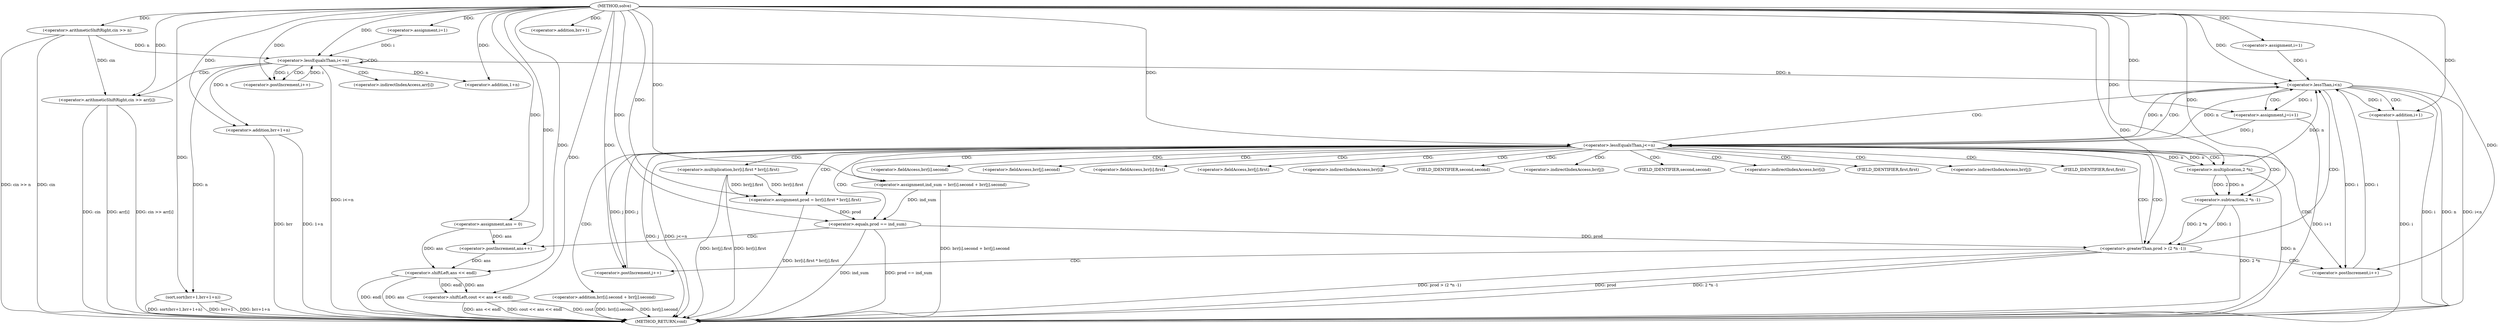 digraph "solve" {  
"1000175" [label = "(METHOD,solve)" ]
"1000286" [label = "(METHOD_RETURN,void)" ]
"1000178" [label = "(<operator>.arithmeticShiftRight,cin >> n)" ]
"1000200" [label = "(sort,sort(brr+1,brr+1+n))" ]
"1000210" [label = "(<operator>.assignment,ans = 0)" ]
"1000281" [label = "(<operator>.shiftLeft,cout << ans << endl)" ]
"1000185" [label = "(<operator>.assignment,i=1)" ]
"1000188" [label = "(<operator>.lessEqualsThan,i<=n)" ]
"1000191" [label = "(<operator>.postIncrement,i++)" ]
"1000215" [label = "(<operator>.assignment,i=1)" ]
"1000218" [label = "(<operator>.lessThan,i<n)" ]
"1000221" [label = "(<operator>.postIncrement,i++)" ]
"1000194" [label = "(<operator>.arithmeticShiftRight,cin >> arr[i])" ]
"1000201" [label = "(<operator>.addition,brr+1)" ]
"1000204" [label = "(<operator>.addition,brr+1+n)" ]
"1000283" [label = "(<operator>.shiftLeft,ans << endl)" ]
"1000206" [label = "(<operator>.addition,1+n)" ]
"1000226" [label = "(<operator>.assignment,j=i+1)" ]
"1000231" [label = "(<operator>.lessEqualsThan,j<=n)" ]
"1000234" [label = "(<operator>.postIncrement,j++)" ]
"1000238" [label = "(<operator>.assignment,ind_sum = brr[i].second + brr[j].second)" ]
"1000252" [label = "(<operator>.assignment,prod = brr[i].first * brr[j].first)" ]
"1000228" [label = "(<operator>.addition,i+1)" ]
"1000266" [label = "(<operator>.equals,prod == ind_sum)" ]
"1000269" [label = "(<operator>.postIncrement,ans++)" ]
"1000272" [label = "(<operator>.greaterThan,prod > (2 *n -1))" ]
"1000240" [label = "(<operator>.addition,brr[i].second + brr[j].second)" ]
"1000254" [label = "(<operator>.multiplication,brr[i].first * brr[j].first)" ]
"1000274" [label = "(<operator>.subtraction,2 *n -1)" ]
"1000275" [label = "(<operator>.multiplication,2 *n)" ]
"1000196" [label = "(<operator>.indirectIndexAccess,arr[i])" ]
"1000241" [label = "(<operator>.fieldAccess,brr[i].second)" ]
"1000246" [label = "(<operator>.fieldAccess,brr[j].second)" ]
"1000255" [label = "(<operator>.fieldAccess,brr[i].first)" ]
"1000260" [label = "(<operator>.fieldAccess,brr[j].first)" ]
"1000242" [label = "(<operator>.indirectIndexAccess,brr[i])" ]
"1000245" [label = "(FIELD_IDENTIFIER,second,second)" ]
"1000247" [label = "(<operator>.indirectIndexAccess,brr[j])" ]
"1000250" [label = "(FIELD_IDENTIFIER,second,second)" ]
"1000256" [label = "(<operator>.indirectIndexAccess,brr[i])" ]
"1000259" [label = "(FIELD_IDENTIFIER,first,first)" ]
"1000261" [label = "(<operator>.indirectIndexAccess,brr[j])" ]
"1000264" [label = "(FIELD_IDENTIFIER,first,first)" ]
  "1000178" -> "1000286"  [ label = "DDG: cin"] 
  "1000178" -> "1000286"  [ label = "DDG: cin >> n"] 
  "1000188" -> "1000286"  [ label = "DDG: i<=n"] 
  "1000200" -> "1000286"  [ label = "DDG: brr+1"] 
  "1000204" -> "1000286"  [ label = "DDG: brr"] 
  "1000204" -> "1000286"  [ label = "DDG: 1+n"] 
  "1000200" -> "1000286"  [ label = "DDG: brr+1+n"] 
  "1000200" -> "1000286"  [ label = "DDG: sort(brr+1,brr+1+n)"] 
  "1000218" -> "1000286"  [ label = "DDG: i"] 
  "1000218" -> "1000286"  [ label = "DDG: n"] 
  "1000218" -> "1000286"  [ label = "DDG: i<n"] 
  "1000228" -> "1000286"  [ label = "DDG: i"] 
  "1000226" -> "1000286"  [ label = "DDG: i+1"] 
  "1000231" -> "1000286"  [ label = "DDG: j"] 
  "1000231" -> "1000286"  [ label = "DDG: j<=n"] 
  "1000240" -> "1000286"  [ label = "DDG: brr[i].second"] 
  "1000240" -> "1000286"  [ label = "DDG: brr[j].second"] 
  "1000238" -> "1000286"  [ label = "DDG: brr[i].second + brr[j].second"] 
  "1000254" -> "1000286"  [ label = "DDG: brr[i].first"] 
  "1000254" -> "1000286"  [ label = "DDG: brr[j].first"] 
  "1000252" -> "1000286"  [ label = "DDG: brr[i].first * brr[j].first"] 
  "1000266" -> "1000286"  [ label = "DDG: ind_sum"] 
  "1000266" -> "1000286"  [ label = "DDG: prod == ind_sum"] 
  "1000272" -> "1000286"  [ label = "DDG: prod"] 
  "1000275" -> "1000286"  [ label = "DDG: n"] 
  "1000274" -> "1000286"  [ label = "DDG: 2 *n"] 
  "1000272" -> "1000286"  [ label = "DDG: 2 *n -1"] 
  "1000272" -> "1000286"  [ label = "DDG: prod > (2 *n -1)"] 
  "1000283" -> "1000286"  [ label = "DDG: ans"] 
  "1000281" -> "1000286"  [ label = "DDG: ans << endl"] 
  "1000281" -> "1000286"  [ label = "DDG: cout << ans << endl"] 
  "1000194" -> "1000286"  [ label = "DDG: cin"] 
  "1000194" -> "1000286"  [ label = "DDG: arr[i]"] 
  "1000194" -> "1000286"  [ label = "DDG: cin >> arr[i]"] 
  "1000283" -> "1000286"  [ label = "DDG: endl"] 
  "1000281" -> "1000286"  [ label = "DDG: cout"] 
  "1000175" -> "1000210"  [ label = "DDG: "] 
  "1000175" -> "1000178"  [ label = "DDG: "] 
  "1000175" -> "1000185"  [ label = "DDG: "] 
  "1000175" -> "1000200"  [ label = "DDG: "] 
  "1000188" -> "1000200"  [ label = "DDG: n"] 
  "1000175" -> "1000215"  [ label = "DDG: "] 
  "1000175" -> "1000281"  [ label = "DDG: "] 
  "1000283" -> "1000281"  [ label = "DDG: endl"] 
  "1000283" -> "1000281"  [ label = "DDG: ans"] 
  "1000185" -> "1000188"  [ label = "DDG: i"] 
  "1000191" -> "1000188"  [ label = "DDG: i"] 
  "1000175" -> "1000188"  [ label = "DDG: "] 
  "1000178" -> "1000188"  [ label = "DDG: n"] 
  "1000188" -> "1000191"  [ label = "DDG: i"] 
  "1000175" -> "1000191"  [ label = "DDG: "] 
  "1000175" -> "1000201"  [ label = "DDG: "] 
  "1000175" -> "1000204"  [ label = "DDG: "] 
  "1000188" -> "1000204"  [ label = "DDG: n"] 
  "1000215" -> "1000218"  [ label = "DDG: i"] 
  "1000221" -> "1000218"  [ label = "DDG: i"] 
  "1000175" -> "1000218"  [ label = "DDG: "] 
  "1000231" -> "1000218"  [ label = "DDG: n"] 
  "1000275" -> "1000218"  [ label = "DDG: n"] 
  "1000188" -> "1000218"  [ label = "DDG: n"] 
  "1000175" -> "1000221"  [ label = "DDG: "] 
  "1000218" -> "1000221"  [ label = "DDG: i"] 
  "1000210" -> "1000283"  [ label = "DDG: ans"] 
  "1000269" -> "1000283"  [ label = "DDG: ans"] 
  "1000175" -> "1000283"  [ label = "DDG: "] 
  "1000178" -> "1000194"  [ label = "DDG: cin"] 
  "1000175" -> "1000194"  [ label = "DDG: "] 
  "1000175" -> "1000206"  [ label = "DDG: "] 
  "1000188" -> "1000206"  [ label = "DDG: n"] 
  "1000175" -> "1000226"  [ label = "DDG: "] 
  "1000218" -> "1000226"  [ label = "DDG: i"] 
  "1000226" -> "1000231"  [ label = "DDG: j"] 
  "1000234" -> "1000231"  [ label = "DDG: j"] 
  "1000175" -> "1000231"  [ label = "DDG: "] 
  "1000218" -> "1000231"  [ label = "DDG: n"] 
  "1000275" -> "1000231"  [ label = "DDG: n"] 
  "1000231" -> "1000234"  [ label = "DDG: j"] 
  "1000175" -> "1000234"  [ label = "DDG: "] 
  "1000254" -> "1000252"  [ label = "DDG: brr[i].first"] 
  "1000254" -> "1000252"  [ label = "DDG: brr[j].first"] 
  "1000218" -> "1000228"  [ label = "DDG: i"] 
  "1000175" -> "1000228"  [ label = "DDG: "] 
  "1000175" -> "1000238"  [ label = "DDG: "] 
  "1000175" -> "1000252"  [ label = "DDG: "] 
  "1000252" -> "1000266"  [ label = "DDG: prod"] 
  "1000175" -> "1000266"  [ label = "DDG: "] 
  "1000238" -> "1000266"  [ label = "DDG: ind_sum"] 
  "1000210" -> "1000269"  [ label = "DDG: ans"] 
  "1000175" -> "1000269"  [ label = "DDG: "] 
  "1000266" -> "1000272"  [ label = "DDG: prod"] 
  "1000175" -> "1000272"  [ label = "DDG: "] 
  "1000274" -> "1000272"  [ label = "DDG: 1"] 
  "1000274" -> "1000272"  [ label = "DDG: 2 *n"] 
  "1000275" -> "1000274"  [ label = "DDG: 2"] 
  "1000275" -> "1000274"  [ label = "DDG: n"] 
  "1000175" -> "1000274"  [ label = "DDG: "] 
  "1000175" -> "1000275"  [ label = "DDG: "] 
  "1000231" -> "1000275"  [ label = "DDG: n"] 
  "1000188" -> "1000191"  [ label = "CDG: "] 
  "1000188" -> "1000196"  [ label = "CDG: "] 
  "1000188" -> "1000188"  [ label = "CDG: "] 
  "1000188" -> "1000194"  [ label = "CDG: "] 
  "1000218" -> "1000231"  [ label = "CDG: "] 
  "1000218" -> "1000226"  [ label = "CDG: "] 
  "1000218" -> "1000228"  [ label = "CDG: "] 
  "1000231" -> "1000247"  [ label = "CDG: "] 
  "1000231" -> "1000246"  [ label = "CDG: "] 
  "1000231" -> "1000238"  [ label = "CDG: "] 
  "1000231" -> "1000221"  [ label = "CDG: "] 
  "1000231" -> "1000260"  [ label = "CDG: "] 
  "1000231" -> "1000255"  [ label = "CDG: "] 
  "1000231" -> "1000274"  [ label = "CDG: "] 
  "1000231" -> "1000259"  [ label = "CDG: "] 
  "1000231" -> "1000266"  [ label = "CDG: "] 
  "1000231" -> "1000272"  [ label = "CDG: "] 
  "1000231" -> "1000254"  [ label = "CDG: "] 
  "1000231" -> "1000261"  [ label = "CDG: "] 
  "1000231" -> "1000242"  [ label = "CDG: "] 
  "1000231" -> "1000252"  [ label = "CDG: "] 
  "1000231" -> "1000250"  [ label = "CDG: "] 
  "1000231" -> "1000218"  [ label = "CDG: "] 
  "1000231" -> "1000241"  [ label = "CDG: "] 
  "1000231" -> "1000264"  [ label = "CDG: "] 
  "1000231" -> "1000240"  [ label = "CDG: "] 
  "1000231" -> "1000256"  [ label = "CDG: "] 
  "1000231" -> "1000245"  [ label = "CDG: "] 
  "1000231" -> "1000275"  [ label = "CDG: "] 
  "1000266" -> "1000269"  [ label = "CDG: "] 
  "1000272" -> "1000234"  [ label = "CDG: "] 
  "1000272" -> "1000231"  [ label = "CDG: "] 
  "1000272" -> "1000221"  [ label = "CDG: "] 
  "1000272" -> "1000218"  [ label = "CDG: "] 
}
